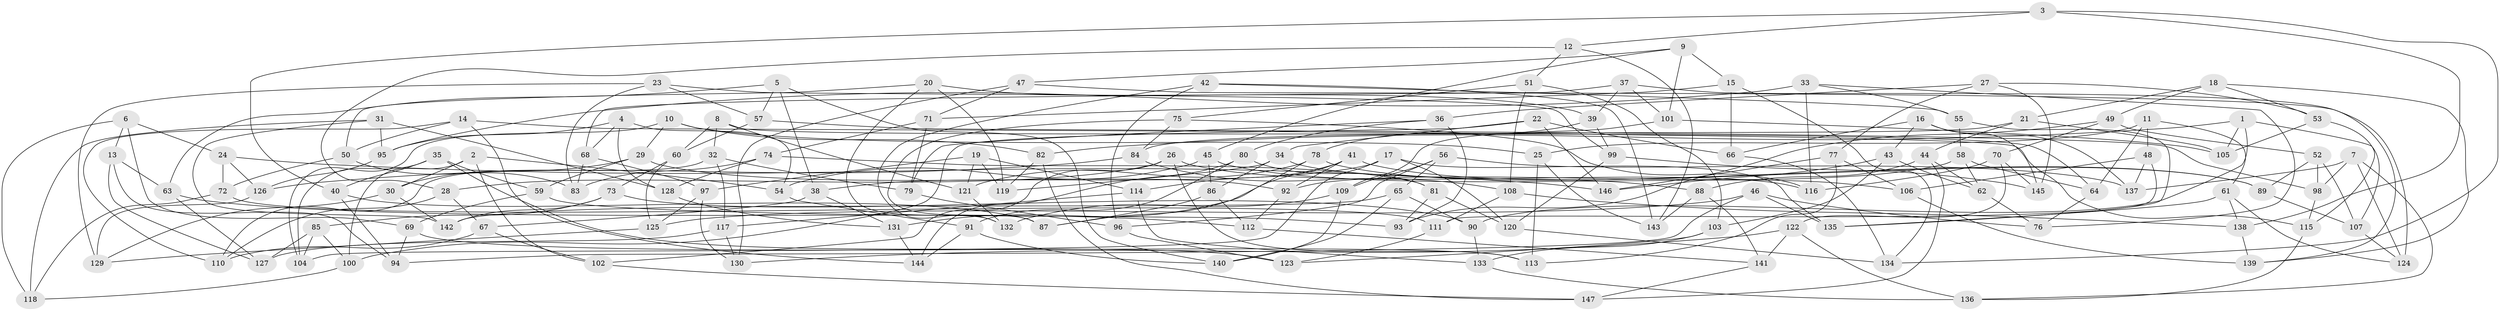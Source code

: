 // Generated by graph-tools (version 1.1) at 2025/03/03/09/25 03:03:00]
// undirected, 147 vertices, 294 edges
graph export_dot {
graph [start="1"]
  node [color=gray90,style=filled];
  1;
  2;
  3;
  4;
  5;
  6;
  7;
  8;
  9;
  10;
  11;
  12;
  13;
  14;
  15;
  16;
  17;
  18;
  19;
  20;
  21;
  22;
  23;
  24;
  25;
  26;
  27;
  28;
  29;
  30;
  31;
  32;
  33;
  34;
  35;
  36;
  37;
  38;
  39;
  40;
  41;
  42;
  43;
  44;
  45;
  46;
  47;
  48;
  49;
  50;
  51;
  52;
  53;
  54;
  55;
  56;
  57;
  58;
  59;
  60;
  61;
  62;
  63;
  64;
  65;
  66;
  67;
  68;
  69;
  70;
  71;
  72;
  73;
  74;
  75;
  76;
  77;
  78;
  79;
  80;
  81;
  82;
  83;
  84;
  85;
  86;
  87;
  88;
  89;
  90;
  91;
  92;
  93;
  94;
  95;
  96;
  97;
  98;
  99;
  100;
  101;
  102;
  103;
  104;
  105;
  106;
  107;
  108;
  109;
  110;
  111;
  112;
  113;
  114;
  115;
  116;
  117;
  118;
  119;
  120;
  121;
  122;
  123;
  124;
  125;
  126;
  127;
  128;
  129;
  130;
  131;
  132;
  133;
  134;
  135;
  136;
  137;
  138;
  139;
  140;
  141;
  142;
  143;
  144;
  145;
  146;
  147;
  1 -- 107;
  1 -- 105;
  1 -- 90;
  1 -- 82;
  2 -- 30;
  2 -- 54;
  2 -- 100;
  2 -- 102;
  3 -- 12;
  3 -- 138;
  3 -- 134;
  3 -- 40;
  4 -- 54;
  4 -- 128;
  4 -- 95;
  4 -- 68;
  5 -- 140;
  5 -- 38;
  5 -- 57;
  5 -- 63;
  6 -- 69;
  6 -- 24;
  6 -- 118;
  6 -- 13;
  7 -- 137;
  7 -- 136;
  7 -- 124;
  7 -- 98;
  8 -- 60;
  8 -- 64;
  8 -- 32;
  8 -- 121;
  9 -- 15;
  9 -- 45;
  9 -- 47;
  9 -- 101;
  10 -- 82;
  10 -- 29;
  10 -- 25;
  10 -- 104;
  11 -- 48;
  11 -- 64;
  11 -- 61;
  11 -- 25;
  12 -- 51;
  12 -- 28;
  12 -- 143;
  13 -- 63;
  13 -- 94;
  13 -- 127;
  14 -- 144;
  14 -- 50;
  14 -- 110;
  14 -- 115;
  15 -- 134;
  15 -- 71;
  15 -- 66;
  16 -- 145;
  16 -- 66;
  16 -- 43;
  16 -- 137;
  17 -- 120;
  17 -- 135;
  17 -- 104;
  17 -- 38;
  18 -- 53;
  18 -- 139;
  18 -- 49;
  18 -- 21;
  19 -- 97;
  19 -- 119;
  19 -- 114;
  19 -- 121;
  20 -- 119;
  20 -- 50;
  20 -- 39;
  20 -- 132;
  21 -- 84;
  21 -- 105;
  21 -- 44;
  22 -- 146;
  22 -- 66;
  22 -- 100;
  22 -- 34;
  23 -- 83;
  23 -- 57;
  23 -- 129;
  23 -- 99;
  24 -- 126;
  24 -- 72;
  24 -- 146;
  25 -- 113;
  25 -- 143;
  26 -- 116;
  26 -- 113;
  26 -- 28;
  26 -- 102;
  27 -- 36;
  27 -- 77;
  27 -- 53;
  27 -- 145;
  28 -- 110;
  28 -- 67;
  29 -- 30;
  29 -- 59;
  29 -- 92;
  30 -- 129;
  30 -- 142;
  31 -- 118;
  31 -- 128;
  31 -- 95;
  31 -- 142;
  32 -- 117;
  32 -- 79;
  32 -- 110;
  33 -- 116;
  33 -- 95;
  33 -- 76;
  33 -- 55;
  34 -- 119;
  34 -- 86;
  34 -- 88;
  35 -- 104;
  35 -- 59;
  35 -- 123;
  35 -- 40;
  36 -- 93;
  36 -- 80;
  36 -- 79;
  37 -- 101;
  37 -- 68;
  37 -- 139;
  37 -- 39;
  38 -- 67;
  38 -- 131;
  39 -- 99;
  39 -- 78;
  40 -- 87;
  40 -- 94;
  41 -- 114;
  41 -- 131;
  41 -- 89;
  41 -- 92;
  42 -- 132;
  42 -- 143;
  42 -- 96;
  42 -- 55;
  43 -- 103;
  43 -- 62;
  43 -- 146;
  44 -- 88;
  44 -- 62;
  44 -- 147;
  45 -- 54;
  45 -- 106;
  45 -- 86;
  46 -- 94;
  46 -- 135;
  46 -- 125;
  46 -- 76;
  47 -- 130;
  47 -- 124;
  47 -- 71;
  48 -- 106;
  48 -- 111;
  48 -- 137;
  49 -- 93;
  49 -- 70;
  49 -- 52;
  50 -- 72;
  50 -- 83;
  51 -- 103;
  51 -- 108;
  51 -- 75;
  52 -- 89;
  52 -- 107;
  52 -- 98;
  53 -- 105;
  53 -- 115;
  54 -- 91;
  55 -- 58;
  55 -- 135;
  56 -- 137;
  56 -- 96;
  56 -- 109;
  56 -- 65;
  57 -- 98;
  57 -- 60;
  58 -- 92;
  58 -- 64;
  58 -- 62;
  59 -- 69;
  59 -- 93;
  60 -- 73;
  60 -- 125;
  61 -- 138;
  61 -- 124;
  61 -- 135;
  62 -- 76;
  63 -- 127;
  63 -- 112;
  64 -- 76;
  65 -- 142;
  65 -- 90;
  65 -- 140;
  66 -- 134;
  67 -- 102;
  67 -- 110;
  68 -- 83;
  68 -- 97;
  69 -- 113;
  69 -- 94;
  70 -- 116;
  70 -- 145;
  70 -- 122;
  71 -- 74;
  71 -- 79;
  72 -- 111;
  72 -- 118;
  73 -- 90;
  73 -- 85;
  73 -- 142;
  74 -- 128;
  74 -- 83;
  74 -- 81;
  75 -- 84;
  75 -- 116;
  75 -- 87;
  77 -- 146;
  77 -- 113;
  77 -- 106;
  78 -- 89;
  78 -- 121;
  78 -- 87;
  79 -- 96;
  80 -- 144;
  80 -- 91;
  80 -- 81;
  81 -- 120;
  81 -- 93;
  82 -- 119;
  82 -- 147;
  84 -- 126;
  84 -- 108;
  85 -- 104;
  85 -- 100;
  85 -- 127;
  86 -- 87;
  86 -- 112;
  88 -- 143;
  88 -- 141;
  89 -- 107;
  90 -- 133;
  91 -- 140;
  91 -- 144;
  92 -- 112;
  95 -- 126;
  96 -- 123;
  97 -- 125;
  97 -- 130;
  98 -- 115;
  99 -- 120;
  99 -- 145;
  100 -- 118;
  101 -- 109;
  101 -- 105;
  102 -- 147;
  103 -- 133;
  103 -- 123;
  106 -- 139;
  107 -- 124;
  108 -- 111;
  108 -- 138;
  109 -- 140;
  109 -- 132;
  111 -- 123;
  112 -- 141;
  114 -- 133;
  114 -- 117;
  115 -- 136;
  117 -- 130;
  117 -- 127;
  120 -- 134;
  121 -- 132;
  122 -- 141;
  122 -- 136;
  122 -- 130;
  125 -- 129;
  126 -- 129;
  128 -- 131;
  131 -- 144;
  133 -- 136;
  138 -- 139;
  141 -- 147;
}
